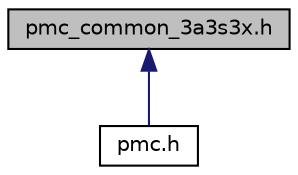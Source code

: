 digraph "pmc_common_3a3s3x.h"
{
  edge [fontname="Helvetica",fontsize="10",labelfontname="Helvetica",labelfontsize="10"];
  node [fontname="Helvetica",fontsize="10",shape=record];
  Node1 [label="pmc_common_3a3s3x.h",height=0.2,width=0.4,color="black", fillcolor="grey75", style="filled", fontcolor="black"];
  Node1 -> Node2 [dir="back",color="midnightblue",fontsize="10",style="solid",fontname="Helvetica"];
  Node2 [label="pmc.h",height=0.2,width=0.4,color="black", fillcolor="white", style="filled",URL="$pmc_8h.html"];
}
